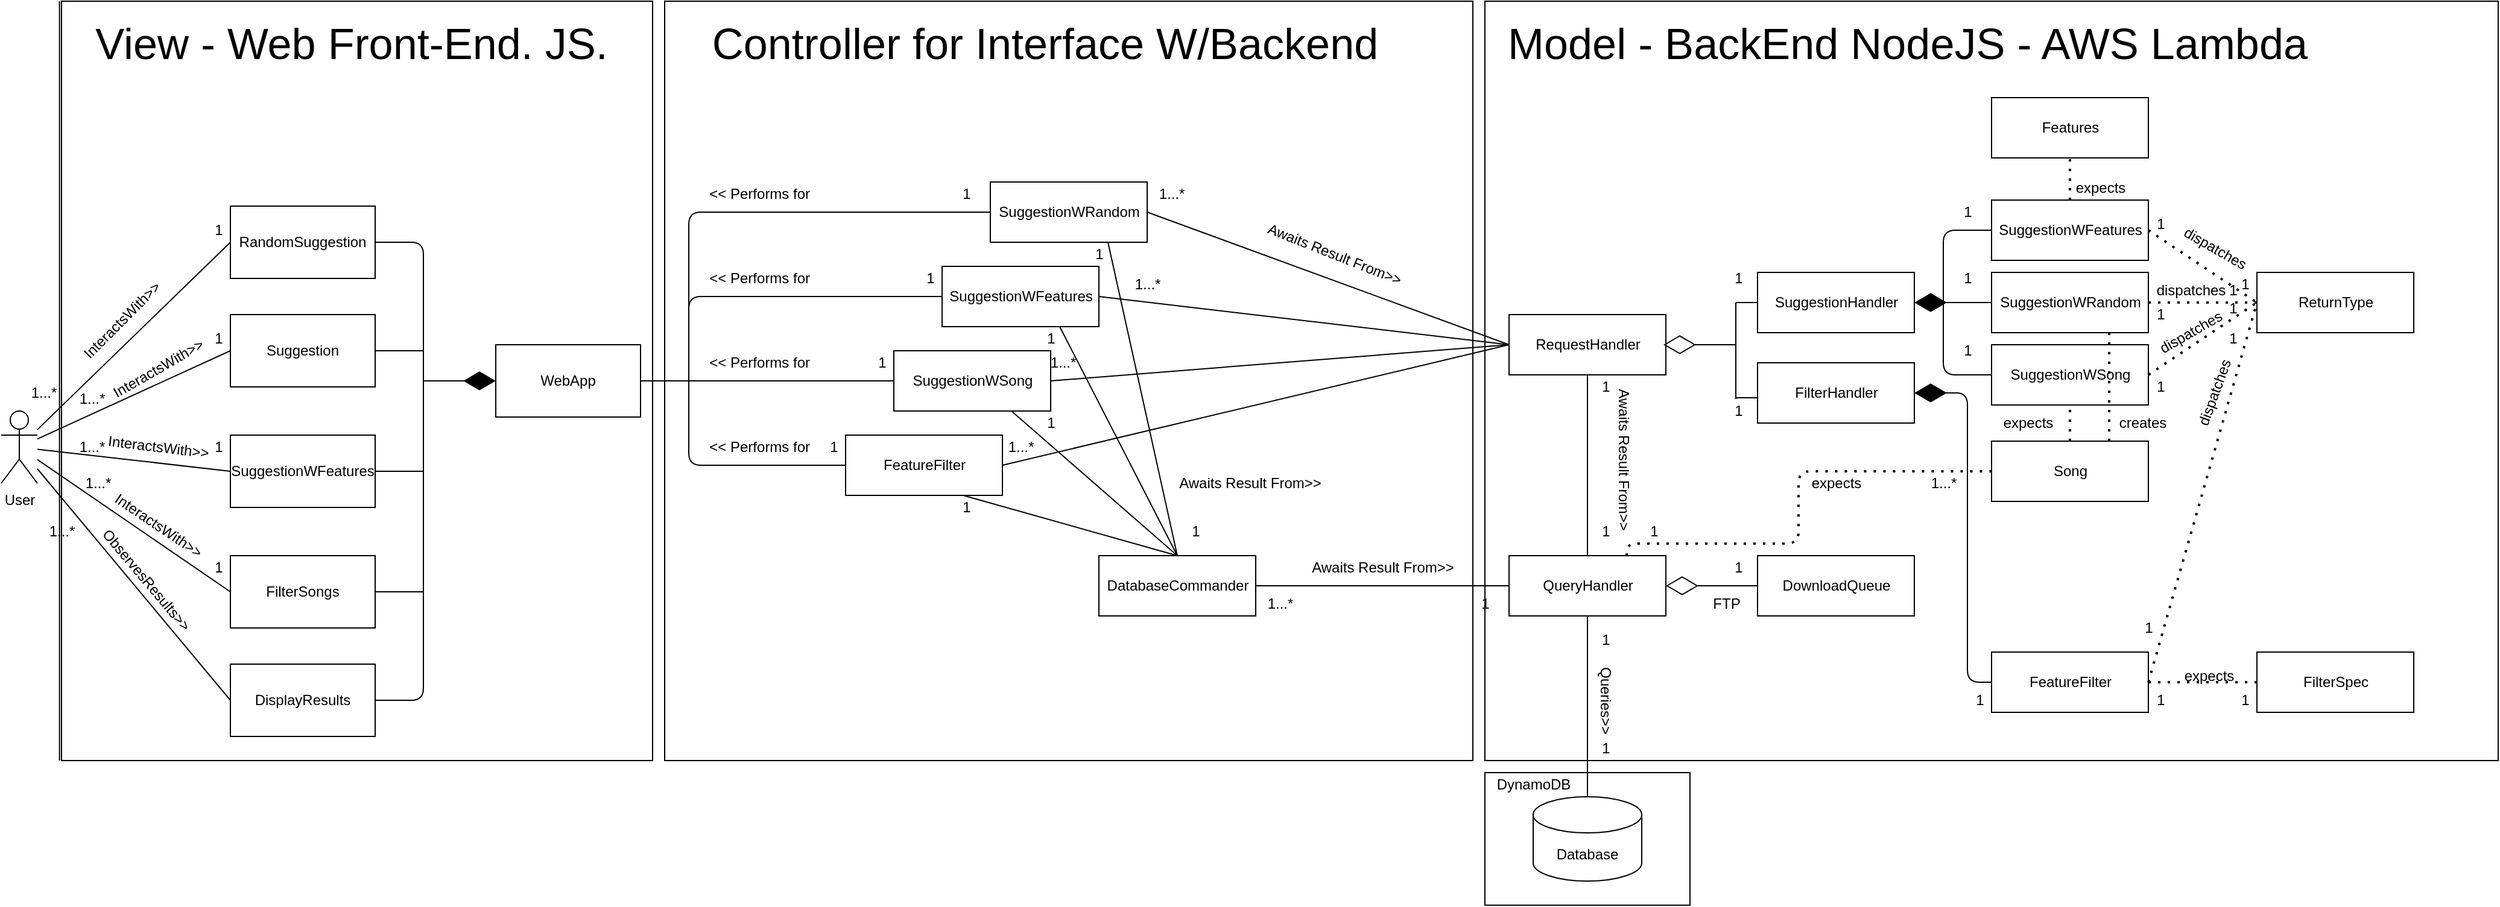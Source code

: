 <mxfile version="13.9.8" type="google"><diagram id="jOC05RExKq-WbshKeqAc" name="Page-1"><mxGraphModel dx="4507" dy="1530" grid="1" gridSize="10" guides="1" tooltips="1" connect="1" arrows="1" fold="1" page="1" pageScale="1" pageWidth="1100" pageHeight="850" math="0" shadow="0"><root><mxCell id="0"/><mxCell id="1" parent="0"/><mxCell id="ZHTuqTSObYvuduNVYJ8z-215" value="" style="rounded=0;whiteSpace=wrap;html=1;" parent="1" vertex="1"><mxGeometry x="-520" y="40" width="670" height="630" as="geometry"/></mxCell><mxCell id="ZHTuqTSObYvuduNVYJ8z-211" value="" style="rounded=0;whiteSpace=wrap;html=1;" parent="1" vertex="1"><mxGeometry x="160" y="680" width="170" height="110" as="geometry"/></mxCell><mxCell id="ZHTuqTSObYvuduNVYJ8z-209" value="" style="rounded=0;whiteSpace=wrap;html=1;" parent="1" vertex="1"><mxGeometry x="160" y="40" width="840" height="630" as="geometry"/></mxCell><mxCell id="ZHTuqTSObYvuduNVYJ8z-207" value="" style="rounded=0;whiteSpace=wrap;html=1;" parent="1" vertex="1"><mxGeometry x="-1020" y="40" width="490" height="630" as="geometry"/></mxCell><mxCell id="ZHTuqTSObYvuduNVYJ8z-6" value="DatabaseCommander" style="html=1;" parent="1" vertex="1"><mxGeometry x="-160" y="500" width="130" height="50" as="geometry"/></mxCell><mxCell id="ZHTuqTSObYvuduNVYJ8z-7" value="SuggestionWSong" style="html=1;" parent="1" vertex="1"><mxGeometry x="-330" y="330" width="130" height="50" as="geometry"/></mxCell><mxCell id="ZHTuqTSObYvuduNVYJ8z-8" value="SuggestionWFeatures" style="html=1;" parent="1" vertex="1"><mxGeometry x="-290" y="260" width="130" height="50" as="geometry"/></mxCell><mxCell id="ZHTuqTSObYvuduNVYJ8z-9" value="SuggestionWRandom" style="html=1;" parent="1" vertex="1"><mxGeometry x="-250" y="190" width="130" height="50" as="geometry"/></mxCell><mxCell id="ZHTuqTSObYvuduNVYJ8z-10" value="SuggestionWSong" style="html=1;" parent="1" vertex="1"><mxGeometry x="580" y="325" width="130" height="50" as="geometry"/></mxCell><mxCell id="ZHTuqTSObYvuduNVYJ8z-13" value="FeatureFilter" style="html=1;" parent="1" vertex="1"><mxGeometry x="-370" y="400" width="130" height="50" as="geometry"/></mxCell><mxCell id="ZHTuqTSObYvuduNVYJ8z-14" value="FilterHandler" style="html=1;" parent="1" vertex="1"><mxGeometry x="386" y="340" width="130" height="50" as="geometry"/></mxCell><mxCell id="ZHTuqTSObYvuduNVYJ8z-15" value="RequestHandler" style="html=1;" parent="1" vertex="1"><mxGeometry x="180" y="300" width="130" height="50" as="geometry"/></mxCell><mxCell id="ZHTuqTSObYvuduNVYJ8z-30" value="" style="endArrow=none;html=1;" parent="1" edge="1"><mxGeometry width="50" height="50" relative="1" as="geometry"><mxPoint x="368" y="370" as="sourcePoint"/><mxPoint x="368" y="290" as="targetPoint"/></mxGeometry></mxCell><mxCell id="ZHTuqTSObYvuduNVYJ8z-33" value="" style="endArrow=none;html=1;entryX=0;entryY=0.5;entryDx=0;entryDy=0;" parent="1" edge="1"><mxGeometry width="50" height="50" relative="1" as="geometry"><mxPoint x="368" y="290" as="sourcePoint"/><mxPoint x="386" y="290" as="targetPoint"/></mxGeometry></mxCell><mxCell id="ZHTuqTSObYvuduNVYJ8z-34" value="" style="endArrow=none;html=1;exitX=0;exitY=0.5;exitDx=0;exitDy=0;" parent="1" edge="1"><mxGeometry width="50" height="50" relative="1" as="geometry"><mxPoint x="386" y="369" as="sourcePoint"/><mxPoint x="368" y="369" as="targetPoint"/></mxGeometry></mxCell><mxCell id="ZHTuqTSObYvuduNVYJ8z-40" value="SuggestionHandler" style="html=1;" parent="1" vertex="1"><mxGeometry x="386" y="265" width="130" height="50" as="geometry"/></mxCell><mxCell id="ZHTuqTSObYvuduNVYJ8z-42" value="FeatureFilter" style="html=1;" parent="1" vertex="1"><mxGeometry x="580" y="580" width="130" height="50" as="geometry"/></mxCell><mxCell id="ZHTuqTSObYvuduNVYJ8z-43" value="" style="endArrow=diamondThin;endFill=1;endSize=24;html=1;entryX=1;entryY=0.5;entryDx=0;entryDy=0;exitX=0;exitY=0.5;exitDx=0;exitDy=0;" parent="1" target="ZHTuqTSObYvuduNVYJ8z-40" edge="1"><mxGeometry width="160" relative="1" as="geometry"><mxPoint x="580" y="290.0" as="sourcePoint"/><mxPoint x="318" y="315" as="targetPoint"/></mxGeometry></mxCell><mxCell id="ZHTuqTSObYvuduNVYJ8z-44" value="" style="endArrow=none;html=1;entryX=0;entryY=0.5;entryDx=0;entryDy=0;" parent="1" edge="1"><mxGeometry width="50" height="50" relative="1" as="geometry"><mxPoint x="540" y="295" as="sourcePoint"/><mxPoint x="580" y="230.0" as="targetPoint"/><Array as="points"><mxPoint x="540" y="230"/></Array></mxGeometry></mxCell><mxCell id="ZHTuqTSObYvuduNVYJ8z-45" value="" style="endArrow=none;html=1;exitX=0;exitY=0.5;exitDx=0;exitDy=0;" parent="1" source="ZHTuqTSObYvuduNVYJ8z-10" edge="1"><mxGeometry width="50" height="50" relative="1" as="geometry"><mxPoint x="470" y="385" as="sourcePoint"/><mxPoint x="540" y="285" as="targetPoint"/><Array as="points"><mxPoint x="540" y="350"/></Array></mxGeometry></mxCell><mxCell id="ZHTuqTSObYvuduNVYJ8z-47" value="" style="endArrow=diamondThin;endFill=1;endSize=24;html=1;entryX=1;entryY=0.5;entryDx=0;entryDy=0;exitX=0;exitY=0.5;exitDx=0;exitDy=0;" parent="1" source="ZHTuqTSObYvuduNVYJ8z-42" target="ZHTuqTSObYvuduNVYJ8z-14" edge="1"><mxGeometry width="160" relative="1" as="geometry"><mxPoint x="562" y="305" as="sourcePoint"/><mxPoint x="526" y="305" as="targetPoint"/><Array as="points"><mxPoint x="560" y="605"/><mxPoint x="560" y="365"/></Array></mxGeometry></mxCell><mxCell id="ZHTuqTSObYvuduNVYJ8z-48" value="" style="endArrow=diamondThin;endFill=0;endSize=24;html=1;entryX=1;entryY=0.5;entryDx=0;entryDy=0;" parent="1" edge="1"><mxGeometry width="160" relative="1" as="geometry"><mxPoint x="368" y="325" as="sourcePoint"/><mxPoint x="308" y="325" as="targetPoint"/></mxGeometry></mxCell><mxCell id="ZHTuqTSObYvuduNVYJ8z-51" value="" style="endArrow=none;html=1;entryX=0;entryY=0.5;entryDx=0;entryDy=0;exitX=1;exitY=0.5;exitDx=0;exitDy=0;" parent="1" source="ZHTuqTSObYvuduNVYJ8z-9" target="ZHTuqTSObYvuduNVYJ8z-15" edge="1"><mxGeometry width="50" height="50" relative="1" as="geometry"><mxPoint x="110" y="420" as="sourcePoint"/><mxPoint x="160" y="370" as="targetPoint"/></mxGeometry></mxCell><mxCell id="ZHTuqTSObYvuduNVYJ8z-52" value="" style="endArrow=none;html=1;entryX=0;entryY=0.5;entryDx=0;entryDy=0;exitX=1;exitY=0.5;exitDx=0;exitDy=0;" parent="1" source="ZHTuqTSObYvuduNVYJ8z-8" target="ZHTuqTSObYvuduNVYJ8z-15" edge="1"><mxGeometry width="50" height="50" relative="1" as="geometry"><mxPoint x="110" y="420" as="sourcePoint"/><mxPoint x="160" y="370" as="targetPoint"/></mxGeometry></mxCell><mxCell id="ZHTuqTSObYvuduNVYJ8z-53" value="" style="endArrow=none;html=1;entryX=0;entryY=0.5;entryDx=0;entryDy=0;exitX=1;exitY=0.5;exitDx=0;exitDy=0;" parent="1" source="ZHTuqTSObYvuduNVYJ8z-7" target="ZHTuqTSObYvuduNVYJ8z-15" edge="1"><mxGeometry width="50" height="50" relative="1" as="geometry"><mxPoint x="110" y="420" as="sourcePoint"/><mxPoint x="160" y="370" as="targetPoint"/></mxGeometry></mxCell><mxCell id="ZHTuqTSObYvuduNVYJ8z-54" value="" style="endArrow=none;html=1;entryX=0;entryY=0.5;entryDx=0;entryDy=0;exitX=1;exitY=0.5;exitDx=0;exitDy=0;" parent="1" source="ZHTuqTSObYvuduNVYJ8z-6" target="ZHTuqTSObYvuduNVYJ8z-73" edge="1"><mxGeometry width="50" height="50" relative="1" as="geometry"><mxPoint x="110" y="420" as="sourcePoint"/><mxPoint x="160" y="370" as="targetPoint"/><Array as="points"><mxPoint x="110" y="525"/></Array></mxGeometry></mxCell><mxCell id="ZHTuqTSObYvuduNVYJ8z-55" value="" style="endArrow=none;html=1;exitX=1;exitY=0.5;exitDx=0;exitDy=0;entryX=0;entryY=0.5;entryDx=0;entryDy=0;" parent="1" source="ZHTuqTSObYvuduNVYJ8z-13" target="ZHTuqTSObYvuduNVYJ8z-15" edge="1"><mxGeometry width="50" height="50" relative="1" as="geometry"><mxPoint x="110" y="420" as="sourcePoint"/><mxPoint x="160" y="370" as="targetPoint"/></mxGeometry></mxCell><mxCell id="ZHTuqTSObYvuduNVYJ8z-56" value="WebApp" style="rounded=0;whiteSpace=wrap;html=1;" parent="1" vertex="1"><mxGeometry x="-660" y="325" width="120" height="60" as="geometry"/></mxCell><mxCell id="ZHTuqTSObYvuduNVYJ8z-62" value="" style="endArrow=none;html=1;entryX=0.75;entryY=1;entryDx=0;entryDy=0;exitX=0.5;exitY=0;exitDx=0;exitDy=0;" parent="1" source="ZHTuqTSObYvuduNVYJ8z-6" target="ZHTuqTSObYvuduNVYJ8z-13" edge="1"><mxGeometry width="50" height="50" relative="1" as="geometry"><mxPoint x="-160" y="495" as="sourcePoint"/><mxPoint x="-30" y="420" as="targetPoint"/></mxGeometry></mxCell><mxCell id="ZHTuqTSObYvuduNVYJ8z-63" value="" style="endArrow=none;html=1;exitX=0.5;exitY=0;exitDx=0;exitDy=0;entryX=0.75;entryY=1;entryDx=0;entryDy=0;" parent="1" source="ZHTuqTSObYvuduNVYJ8z-6" target="ZHTuqTSObYvuduNVYJ8z-7" edge="1"><mxGeometry width="50" height="50" relative="1" as="geometry"><mxPoint x="-80" y="470" as="sourcePoint"/><mxPoint x="-30" y="420" as="targetPoint"/></mxGeometry></mxCell><mxCell id="ZHTuqTSObYvuduNVYJ8z-64" value="" style="endArrow=none;html=1;exitX=0.5;exitY=0;exitDx=0;exitDy=0;entryX=0.75;entryY=1;entryDx=0;entryDy=0;" parent="1" source="ZHTuqTSObYvuduNVYJ8z-6" target="ZHTuqTSObYvuduNVYJ8z-8" edge="1"><mxGeometry width="50" height="50" relative="1" as="geometry"><mxPoint x="-80" y="470" as="sourcePoint"/><mxPoint x="-30" y="420" as="targetPoint"/></mxGeometry></mxCell><mxCell id="ZHTuqTSObYvuduNVYJ8z-65" value="" style="endArrow=none;html=1;exitX=0.5;exitY=0;exitDx=0;exitDy=0;entryX=0.75;entryY=1;entryDx=0;entryDy=0;" parent="1" source="ZHTuqTSObYvuduNVYJ8z-6" target="ZHTuqTSObYvuduNVYJ8z-9" edge="1"><mxGeometry width="50" height="50" relative="1" as="geometry"><mxPoint x="-80" y="470" as="sourcePoint"/><mxPoint x="-30" y="420" as="targetPoint"/></mxGeometry></mxCell><mxCell id="ZHTuqTSObYvuduNVYJ8z-68" value="" style="endArrow=none;html=1;entryX=0;entryY=0.5;entryDx=0;entryDy=0;" parent="1" target="ZHTuqTSObYvuduNVYJ8z-9" edge="1"><mxGeometry width="50" height="50" relative="1" as="geometry"><mxPoint x="-500" y="355" as="sourcePoint"/><mxPoint x="-170" y="430" as="targetPoint"/><Array as="points"><mxPoint x="-500" y="215"/></Array></mxGeometry></mxCell><mxCell id="ZHTuqTSObYvuduNVYJ8z-69" value="" style="endArrow=none;html=1;entryX=0;entryY=0.5;entryDx=0;entryDy=0;" parent="1" target="ZHTuqTSObYvuduNVYJ8z-8" edge="1"><mxGeometry width="50" height="50" relative="1" as="geometry"><mxPoint x="-500" y="355" as="sourcePoint"/><mxPoint x="-170" y="430" as="targetPoint"/><Array as="points"><mxPoint x="-500" y="285"/></Array></mxGeometry></mxCell><mxCell id="ZHTuqTSObYvuduNVYJ8z-70" value="" style="endArrow=none;html=1;exitX=1;exitY=0.5;exitDx=0;exitDy=0;entryX=0;entryY=0.5;entryDx=0;entryDy=0;" parent="1" source="ZHTuqTSObYvuduNVYJ8z-56" target="ZHTuqTSObYvuduNVYJ8z-7" edge="1"><mxGeometry width="50" height="50" relative="1" as="geometry"><mxPoint x="-360" y="490" as="sourcePoint"/><mxPoint x="-310" y="440" as="targetPoint"/></mxGeometry></mxCell><mxCell id="ZHTuqTSObYvuduNVYJ8z-71" value="" style="endArrow=none;html=1;entryX=0;entryY=0.5;entryDx=0;entryDy=0;" parent="1" target="ZHTuqTSObYvuduNVYJ8z-13" edge="1"><mxGeometry width="50" height="50" relative="1" as="geometry"><mxPoint x="-500" y="355" as="sourcePoint"/><mxPoint x="-310" y="440" as="targetPoint"/><Array as="points"><mxPoint x="-500" y="425"/></Array></mxGeometry></mxCell><mxCell id="ZHTuqTSObYvuduNVYJ8z-73" value="QueryHandler" style="html=1;" parent="1" vertex="1"><mxGeometry x="180" y="500" width="130" height="50" as="geometry"/></mxCell><mxCell id="ZHTuqTSObYvuduNVYJ8z-75" value="DownloadQueue" style="html=1;" parent="1" vertex="1"><mxGeometry x="386" y="500" width="130" height="50" as="geometry"/></mxCell><mxCell id="ZHTuqTSObYvuduNVYJ8z-77" value="" style="endArrow=diamondThin;endFill=0;endSize=24;html=1;entryX=1;entryY=0.5;entryDx=0;entryDy=0;exitX=0;exitY=0.5;exitDx=0;exitDy=0;" parent="1" source="ZHTuqTSObYvuduNVYJ8z-75" target="ZHTuqTSObYvuduNVYJ8z-73" edge="1"><mxGeometry width="160" relative="1" as="geometry"><mxPoint x="580" y="580" as="sourcePoint"/><mxPoint x="500" y="590" as="targetPoint"/></mxGeometry></mxCell><mxCell id="ZHTuqTSObYvuduNVYJ8z-78" value="" style="endArrow=none;html=1;entryX=0.5;entryY=1;entryDx=0;entryDy=0;exitX=0.5;exitY=0;exitDx=0;exitDy=0;exitPerimeter=0;" parent="1" source="ZHTuqTSObYvuduNVYJ8z-79" target="ZHTuqTSObYvuduNVYJ8z-73" edge="1"><mxGeometry width="50" height="50" relative="1" as="geometry"><mxPoint x="245" y="670" as="sourcePoint"/><mxPoint x="410" y="640" as="targetPoint"/></mxGeometry></mxCell><mxCell id="ZHTuqTSObYvuduNVYJ8z-79" value="Database" style="shape=cylinder3;whiteSpace=wrap;html=1;boundedLbl=1;backgroundOutline=1;size=15;" parent="1" vertex="1"><mxGeometry x="200" y="700" width="90" height="70" as="geometry"/></mxCell><mxCell id="ZHTuqTSObYvuduNVYJ8z-80" value="" style="endArrow=none;html=1;entryX=0.5;entryY=1;entryDx=0;entryDy=0;exitX=0.5;exitY=0;exitDx=0;exitDy=0;" parent="1" source="ZHTuqTSObYvuduNVYJ8z-73" target="ZHTuqTSObYvuduNVYJ8z-15" edge="1"><mxGeometry width="50" height="50" relative="1" as="geometry"><mxPoint x="270" y="530" as="sourcePoint"/><mxPoint x="320" y="480" as="targetPoint"/></mxGeometry></mxCell><mxCell id="ZHTuqTSObYvuduNVYJ8z-82" value="1" style="text;html=1;align=center;verticalAlign=middle;resizable=0;points=[];autosize=1;" parent="1" vertex="1"><mxGeometry x="360" y="260" width="20" height="20" as="geometry"/></mxCell><mxCell id="ZHTuqTSObYvuduNVYJ8z-83" value="1" style="text;html=1;align=center;verticalAlign=middle;resizable=0;points=[];autosize=1;" parent="1" vertex="1"><mxGeometry x="360" y="370" width="20" height="20" as="geometry"/></mxCell><mxCell id="ZHTuqTSObYvuduNVYJ8z-84" value="1" style="text;html=1;align=center;verticalAlign=middle;resizable=0;points=[];autosize=1;" parent="1" vertex="1"><mxGeometry x="550" y="205" width="20" height="20" as="geometry"/></mxCell><mxCell id="ZHTuqTSObYvuduNVYJ8z-85" value="1" style="text;html=1;align=center;verticalAlign=middle;resizable=0;points=[];autosize=1;" parent="1" vertex="1"><mxGeometry x="550" y="260" width="20" height="20" as="geometry"/></mxCell><mxCell id="ZHTuqTSObYvuduNVYJ8z-87" value="1" style="text;html=1;align=center;verticalAlign=middle;resizable=0;points=[];autosize=1;" parent="1" vertex="1"><mxGeometry x="550" y="320" width="20" height="20" as="geometry"/></mxCell><mxCell id="ZHTuqTSObYvuduNVYJ8z-89" value="1" style="text;html=1;align=center;verticalAlign=middle;resizable=0;points=[];autosize=1;" parent="1" vertex="1"><mxGeometry x="360" y="500" width="20" height="20" as="geometry"/></mxCell><mxCell id="ZHTuqTSObYvuduNVYJ8z-90" value="1" style="text;html=1;align=center;verticalAlign=middle;resizable=0;points=[];autosize=1;" parent="1" vertex="1"><mxGeometry x="250" y="470" width="20" height="20" as="geometry"/></mxCell><mxCell id="ZHTuqTSObYvuduNVYJ8z-91" value="1" style="text;html=1;align=center;verticalAlign=middle;resizable=0;points=[];autosize=1;" parent="1" vertex="1"><mxGeometry x="250" y="350" width="20" height="20" as="geometry"/></mxCell><mxCell id="ZHTuqTSObYvuduNVYJ8z-92" value="1" style="text;html=1;align=center;verticalAlign=middle;resizable=0;points=[];autosize=1;" parent="1" vertex="1"><mxGeometry x="250" y="560" width="20" height="20" as="geometry"/></mxCell><mxCell id="ZHTuqTSObYvuduNVYJ8z-93" value="1" style="text;html=1;align=center;verticalAlign=middle;resizable=0;points=[];autosize=1;" parent="1" vertex="1"><mxGeometry x="250" y="650" width="20" height="20" as="geometry"/></mxCell><mxCell id="ZHTuqTSObYvuduNVYJ8z-94" value="1...*" style="text;html=1;align=center;verticalAlign=middle;resizable=0;points=[];autosize=1;" parent="1" vertex="1"><mxGeometry x="-30" y="530" width="40" height="20" as="geometry"/></mxCell><mxCell id="ZHTuqTSObYvuduNVYJ8z-95" value="1" style="text;html=1;align=center;verticalAlign=middle;resizable=0;points=[];autosize=1;" parent="1" vertex="1"><mxGeometry x="150" y="530" width="20" height="20" as="geometry"/></mxCell><mxCell id="ZHTuqTSObYvuduNVYJ8z-96" value="1" style="text;html=1;align=center;verticalAlign=middle;resizable=0;points=[];autosize=1;" parent="1" vertex="1"><mxGeometry x="-90" y="470" width="20" height="20" as="geometry"/></mxCell><mxCell id="ZHTuqTSObYvuduNVYJ8z-97" value="1" style="text;html=1;align=center;verticalAlign=middle;resizable=0;points=[];autosize=1;" parent="1" vertex="1"><mxGeometry x="-280" y="450" width="20" height="20" as="geometry"/></mxCell><mxCell id="ZHTuqTSObYvuduNVYJ8z-98" value="1" style="text;html=1;align=center;verticalAlign=middle;resizable=0;points=[];autosize=1;" parent="1" vertex="1"><mxGeometry x="-210" y="380" width="20" height="20" as="geometry"/></mxCell><mxCell id="ZHTuqTSObYvuduNVYJ8z-99" value="1" style="text;html=1;align=center;verticalAlign=middle;resizable=0;points=[];autosize=1;" parent="1" vertex="1"><mxGeometry x="-210" y="310" width="20" height="20" as="geometry"/></mxCell><mxCell id="ZHTuqTSObYvuduNVYJ8z-100" value="1" style="text;html=1;align=center;verticalAlign=middle;resizable=0;points=[];autosize=1;" parent="1" vertex="1"><mxGeometry x="-170" y="240" width="20" height="20" as="geometry"/></mxCell><mxCell id="ZHTuqTSObYvuduNVYJ8z-101" value="1...*" style="text;html=1;align=center;verticalAlign=middle;resizable=0;points=[];autosize=1;" parent="1" vertex="1"><mxGeometry x="-120" y="190" width="40" height="20" as="geometry"/></mxCell><mxCell id="ZHTuqTSObYvuduNVYJ8z-102" value="1" style="text;html=1;align=center;verticalAlign=middle;resizable=0;points=[];autosize=1;" parent="1" vertex="1"><mxGeometry x="-350" y="330" width="20" height="20" as="geometry"/></mxCell><mxCell id="ZHTuqTSObYvuduNVYJ8z-103" value="1" style="text;html=1;align=center;verticalAlign=middle;resizable=0;points=[];autosize=1;" parent="1" vertex="1"><mxGeometry x="-390" y="400" width="20" height="20" as="geometry"/></mxCell><mxCell id="ZHTuqTSObYvuduNVYJ8z-104" value="1" style="text;html=1;align=center;verticalAlign=middle;resizable=0;points=[];autosize=1;" parent="1" vertex="1"><mxGeometry x="-310" y="260" width="20" height="20" as="geometry"/></mxCell><mxCell id="ZHTuqTSObYvuduNVYJ8z-105" value="1" style="text;html=1;align=center;verticalAlign=middle;resizable=0;points=[];autosize=1;" parent="1" vertex="1"><mxGeometry x="-280" y="190" width="20" height="20" as="geometry"/></mxCell><mxCell id="ZHTuqTSObYvuduNVYJ8z-107" value="1...*" style="text;html=1;align=center;verticalAlign=middle;resizable=0;points=[];autosize=1;" parent="1" vertex="1"><mxGeometry x="-140" y="265" width="40" height="20" as="geometry"/></mxCell><mxCell id="ZHTuqTSObYvuduNVYJ8z-108" value="1...*" style="text;html=1;align=center;verticalAlign=middle;resizable=0;points=[];autosize=1;" parent="1" vertex="1"><mxGeometry x="-210" y="330" width="40" height="20" as="geometry"/></mxCell><mxCell id="ZHTuqTSObYvuduNVYJ8z-109" value="1...*" style="text;html=1;align=center;verticalAlign=middle;resizable=0;points=[];autosize=1;" parent="1" vertex="1"><mxGeometry x="-245" y="400" width="40" height="20" as="geometry"/></mxCell><mxCell id="ZHTuqTSObYvuduNVYJ8z-110" value="Awaits Result From&amp;gt;&amp;gt;" style="text;html=1;align=center;verticalAlign=middle;resizable=0;points=[];autosize=1;rotation=21.7;" parent="1" vertex="1"><mxGeometry x="-30" y="240" width="130" height="20" as="geometry"/></mxCell><mxCell id="ZHTuqTSObYvuduNVYJ8z-112" value="Awaits Result From&amp;gt;&amp;gt;" style="text;html=1;align=center;verticalAlign=middle;resizable=0;points=[];autosize=1;" parent="1" vertex="1"><mxGeometry x="-100" y="430" width="130" height="20" as="geometry"/></mxCell><mxCell id="ZHTuqTSObYvuduNVYJ8z-115" value="Awaits Result From&amp;gt;&amp;gt;" style="text;html=1;align=center;verticalAlign=middle;resizable=0;points=[];autosize=1;" parent="1" vertex="1"><mxGeometry x="10" y="500" width="130" height="20" as="geometry"/></mxCell><mxCell id="ZHTuqTSObYvuduNVYJ8z-116" value="Awaits Result From&amp;gt;&amp;gt;" style="text;html=1;align=center;verticalAlign=middle;resizable=0;points=[];autosize=1;rotation=90;" parent="1" vertex="1"><mxGeometry x="210" y="410" width="130" height="20" as="geometry"/></mxCell><mxCell id="ZHTuqTSObYvuduNVYJ8z-118" value="Queries&amp;gt;&amp;gt;" style="text;html=1;align=center;verticalAlign=middle;resizable=0;points=[];autosize=1;rotation=90;" parent="1" vertex="1"><mxGeometry x="225" y="610" width="70" height="20" as="geometry"/></mxCell><mxCell id="ZHTuqTSObYvuduNVYJ8z-119" value="User" style="shape=umlActor;verticalLabelPosition=bottom;verticalAlign=top;html=1;outlineConnect=0;" parent="1" vertex="1"><mxGeometry x="-1070" y="380" width="30" height="60" as="geometry"/></mxCell><mxCell id="ZHTuqTSObYvuduNVYJ8z-120" value="&amp;lt;&amp;lt; Performs for&amp;nbsp;" style="text;html=1;align=center;verticalAlign=middle;resizable=0;points=[];autosize=1;" parent="1" vertex="1"><mxGeometry x="-490" y="190" width="100" height="20" as="geometry"/></mxCell><mxCell id="ZHTuqTSObYvuduNVYJ8z-121" value="&amp;lt;&amp;lt; Performs for&amp;nbsp;" style="text;html=1;align=center;verticalAlign=middle;resizable=0;points=[];autosize=1;" parent="1" vertex="1"><mxGeometry x="-490" y="260" width="100" height="20" as="geometry"/></mxCell><mxCell id="ZHTuqTSObYvuduNVYJ8z-122" value="&amp;lt;&amp;lt; Performs for&amp;nbsp;" style="text;html=1;align=center;verticalAlign=middle;resizable=0;points=[];autosize=1;" parent="1" vertex="1"><mxGeometry x="-490" y="400" width="100" height="20" as="geometry"/></mxCell><mxCell id="ZHTuqTSObYvuduNVYJ8z-123" value="&amp;lt;&amp;lt; Performs for&amp;nbsp;" style="text;html=1;align=center;verticalAlign=middle;resizable=0;points=[];autosize=1;" parent="1" vertex="1"><mxGeometry x="-490" y="330" width="100" height="20" as="geometry"/></mxCell><mxCell id="ZHTuqTSObYvuduNVYJ8z-124" value="RandomSuggestion" style="rounded=0;whiteSpace=wrap;html=1;" parent="1" vertex="1"><mxGeometry x="-880" y="210" width="120" height="60" as="geometry"/></mxCell><mxCell id="ZHTuqTSObYvuduNVYJ8z-127" value="Suggestion" style="rounded=0;whiteSpace=wrap;html=1;" parent="1" vertex="1"><mxGeometry x="-880" y="300" width="120" height="60" as="geometry"/></mxCell><mxCell id="ZHTuqTSObYvuduNVYJ8z-128" value="SuggestionWFeatures" style="rounded=0;whiteSpace=wrap;html=1;" parent="1" vertex="1"><mxGeometry x="-880" y="400" width="120" height="60" as="geometry"/></mxCell><mxCell id="ZHTuqTSObYvuduNVYJ8z-129" value="FilterSongs" style="rounded=0;whiteSpace=wrap;html=1;" parent="1" vertex="1"><mxGeometry x="-880" y="500" width="120" height="60" as="geometry"/></mxCell><mxCell id="ZHTuqTSObYvuduNVYJ8z-131" value="" style="endArrow=diamondThin;endFill=1;endSize=24;html=1;entryX=0;entryY=0.5;entryDx=0;entryDy=0;" parent="1" target="ZHTuqTSObYvuduNVYJ8z-56" edge="1"><mxGeometry width="160" relative="1" as="geometry"><mxPoint x="-720" y="355" as="sourcePoint"/><mxPoint x="-550" y="420" as="targetPoint"/><Array as="points"><mxPoint x="-700" y="355"/><mxPoint x="-720" y="355"/></Array></mxGeometry></mxCell><mxCell id="ZHTuqTSObYvuduNVYJ8z-132" value="" style="endArrow=none;html=1;exitX=1;exitY=0.5;exitDx=0;exitDy=0;" parent="1" source="ZHTuqTSObYvuduNVYJ8z-151" edge="1"><mxGeometry width="50" height="50" relative="1" as="geometry"><mxPoint x="-790" y="460" as="sourcePoint"/><mxPoint x="-720" y="290" as="targetPoint"/><Array as="points"><mxPoint x="-720" y="620"/></Array></mxGeometry></mxCell><mxCell id="ZHTuqTSObYvuduNVYJ8z-134" value="" style="endArrow=none;html=1;exitX=1;exitY=0.5;exitDx=0;exitDy=0;" parent="1" source="ZHTuqTSObYvuduNVYJ8z-124" edge="1"><mxGeometry width="50" height="50" relative="1" as="geometry"><mxPoint x="-790" y="460" as="sourcePoint"/><mxPoint x="-720" y="360" as="targetPoint"/><Array as="points"><mxPoint x="-720" y="240"/></Array></mxGeometry></mxCell><mxCell id="ZHTuqTSObYvuduNVYJ8z-135" value="" style="endArrow=none;html=1;" parent="1" edge="1"><mxGeometry width="50" height="50" relative="1" as="geometry"><mxPoint x="-760" y="430" as="sourcePoint"/><mxPoint x="-720" y="430" as="targetPoint"/></mxGeometry></mxCell><mxCell id="ZHTuqTSObYvuduNVYJ8z-136" value="" style="endArrow=none;html=1;exitX=1;exitY=0.5;exitDx=0;exitDy=0;" parent="1" source="ZHTuqTSObYvuduNVYJ8z-127" edge="1"><mxGeometry width="50" height="50" relative="1" as="geometry"><mxPoint x="-790" y="460" as="sourcePoint"/><mxPoint x="-720" y="330" as="targetPoint"/></mxGeometry></mxCell><mxCell id="ZHTuqTSObYvuduNVYJ8z-137" value="" style="endArrow=none;html=1;entryX=0;entryY=0.5;entryDx=0;entryDy=0;" parent="1" source="ZHTuqTSObYvuduNVYJ8z-119" target="ZHTuqTSObYvuduNVYJ8z-124" edge="1"><mxGeometry width="50" height="50" relative="1" as="geometry"><mxPoint x="-950" y="325" as="sourcePoint"/><mxPoint x="-900" y="275" as="targetPoint"/></mxGeometry></mxCell><mxCell id="ZHTuqTSObYvuduNVYJ8z-138" value="" style="endArrow=none;html=1;entryX=0;entryY=0.5;entryDx=0;entryDy=0;" parent="1" source="ZHTuqTSObYvuduNVYJ8z-119" target="ZHTuqTSObYvuduNVYJ8z-127" edge="1"><mxGeometry width="50" height="50" relative="1" as="geometry"><mxPoint x="-860" y="390" as="sourcePoint"/><mxPoint x="-810" y="340" as="targetPoint"/></mxGeometry></mxCell><mxCell id="ZHTuqTSObYvuduNVYJ8z-139" value="" style="endArrow=none;html=1;exitX=0;exitY=0.5;exitDx=0;exitDy=0;" parent="1" source="ZHTuqTSObYvuduNVYJ8z-128" target="ZHTuqTSObYvuduNVYJ8z-119" edge="1"><mxGeometry width="50" height="50" relative="1" as="geometry"><mxPoint x="-860" y="390" as="sourcePoint"/><mxPoint x="-810" y="340" as="targetPoint"/></mxGeometry></mxCell><mxCell id="ZHTuqTSObYvuduNVYJ8z-140" value="" style="endArrow=none;html=1;exitX=0;exitY=0.5;exitDx=0;exitDy=0;" parent="1" source="ZHTuqTSObYvuduNVYJ8z-129" target="ZHTuqTSObYvuduNVYJ8z-119" edge="1"><mxGeometry width="50" height="50" relative="1" as="geometry"><mxPoint x="-860" y="390" as="sourcePoint"/><mxPoint x="-810" y="340" as="targetPoint"/></mxGeometry></mxCell><mxCell id="ZHTuqTSObYvuduNVYJ8z-141" value="1...*" style="text;html=1;align=center;verticalAlign=middle;resizable=0;points=[];autosize=1;" parent="1" vertex="1"><mxGeometry x="-1010" y="430" width="40" height="20" as="geometry"/></mxCell><mxCell id="ZHTuqTSObYvuduNVYJ8z-142" value="1...*" style="text;html=1;align=center;verticalAlign=middle;resizable=0;points=[];autosize=1;" parent="1" vertex="1"><mxGeometry x="-1015" y="400" width="40" height="20" as="geometry"/></mxCell><mxCell id="ZHTuqTSObYvuduNVYJ8z-144" value="1...*" style="text;html=1;align=center;verticalAlign=middle;resizable=0;points=[];autosize=1;" parent="1" vertex="1"><mxGeometry x="-1015" y="360" width="40" height="20" as="geometry"/></mxCell><mxCell id="ZHTuqTSObYvuduNVYJ8z-145" value="1...*" style="text;html=1;align=center;verticalAlign=middle;resizable=0;points=[];autosize=1;" parent="1" vertex="1"><mxGeometry x="-1055" y="355" width="40" height="20" as="geometry"/></mxCell><mxCell id="ZHTuqTSObYvuduNVYJ8z-146" value="1" style="text;html=1;align=center;verticalAlign=middle;resizable=0;points=[];autosize=1;" parent="1" vertex="1"><mxGeometry x="-900" y="220" width="20" height="20" as="geometry"/></mxCell><mxCell id="ZHTuqTSObYvuduNVYJ8z-147" value="1" style="text;html=1;align=center;verticalAlign=middle;resizable=0;points=[];autosize=1;" parent="1" vertex="1"><mxGeometry x="-900" y="310" width="20" height="20" as="geometry"/></mxCell><mxCell id="ZHTuqTSObYvuduNVYJ8z-148" value="1" style="text;html=1;align=center;verticalAlign=middle;resizable=0;points=[];autosize=1;" parent="1" vertex="1"><mxGeometry x="-900" y="400" width="20" height="20" as="geometry"/></mxCell><mxCell id="ZHTuqTSObYvuduNVYJ8z-149" value="1" style="text;html=1;align=center;verticalAlign=middle;resizable=0;points=[];autosize=1;" parent="1" vertex="1"><mxGeometry x="-900" y="500" width="20" height="20" as="geometry"/></mxCell><mxCell id="ZHTuqTSObYvuduNVYJ8z-150" value="InteractsWith&amp;gt;&amp;gt;" style="text;html=1;align=center;verticalAlign=middle;resizable=0;points=[];autosize=1;rotation=-45;" parent="1" vertex="1"><mxGeometry x="-1020" y="295" width="100" height="20" as="geometry"/></mxCell><mxCell id="ZHTuqTSObYvuduNVYJ8z-151" value="DisplayResults" style="rounded=0;whiteSpace=wrap;html=1;" parent="1" vertex="1"><mxGeometry x="-880" y="590" width="120" height="60" as="geometry"/></mxCell><mxCell id="ZHTuqTSObYvuduNVYJ8z-152" value="" style="endArrow=none;html=1;exitX=0;exitY=0.5;exitDx=0;exitDy=0;" parent="1" source="ZHTuqTSObYvuduNVYJ8z-151" target="ZHTuqTSObYvuduNVYJ8z-119" edge="1"><mxGeometry width="50" height="50" relative="1" as="geometry"><mxPoint x="-820" y="560" as="sourcePoint"/><mxPoint x="-770" y="510" as="targetPoint"/></mxGeometry></mxCell><mxCell id="ZHTuqTSObYvuduNVYJ8z-153" value="1...*" style="text;html=1;align=center;verticalAlign=middle;resizable=0;points=[];autosize=1;" parent="1" vertex="1"><mxGeometry x="-1040" y="470" width="40" height="20" as="geometry"/></mxCell><mxCell id="ZHTuqTSObYvuduNVYJ8z-155" value="InteractsWith&amp;gt;&amp;gt;" style="text;html=1;align=center;verticalAlign=middle;resizable=0;points=[];autosize=1;rotation=-30;" parent="1" vertex="1"><mxGeometry x="-990" y="335" width="100" height="20" as="geometry"/></mxCell><mxCell id="ZHTuqTSObYvuduNVYJ8z-156" value="InteractsWith&amp;gt;&amp;gt;" style="text;html=1;align=center;verticalAlign=middle;resizable=0;points=[];autosize=1;rotation=7;" parent="1" vertex="1"><mxGeometry x="-990" y="400" width="100" height="20" as="geometry"/></mxCell><mxCell id="ZHTuqTSObYvuduNVYJ8z-158" value="InteractsWith&amp;gt;&amp;gt;" style="text;html=1;align=center;verticalAlign=middle;resizable=0;points=[];autosize=1;rotation=34.1;" parent="1" vertex="1"><mxGeometry x="-990" y="465" width="100" height="20" as="geometry"/></mxCell><mxCell id="ZHTuqTSObYvuduNVYJ8z-159" value="ObservesResults&amp;gt;&amp;gt;" style="text;html=1;align=center;verticalAlign=middle;resizable=0;points=[];autosize=1;rotation=50;" parent="1" vertex="1"><mxGeometry x="-1010" y="510" width="120" height="20" as="geometry"/></mxCell><mxCell id="ZHTuqTSObYvuduNVYJ8z-160" value="" style="endArrow=none;html=1;exitX=1;exitY=0.5;exitDx=0;exitDy=0;" parent="1" source="ZHTuqTSObYvuduNVYJ8z-129" edge="1"><mxGeometry width="50" height="50" relative="1" as="geometry"><mxPoint x="-750" y="500" as="sourcePoint"/><mxPoint x="-720" y="530" as="targetPoint"/></mxGeometry></mxCell><mxCell id="ZHTuqTSObYvuduNVYJ8z-162" value="FilterSpec" style="html=1;" parent="1" vertex="1"><mxGeometry x="800" y="580" width="130" height="50" as="geometry"/></mxCell><mxCell id="ZHTuqTSObYvuduNVYJ8z-163" value="Features" style="html=1;" parent="1" vertex="1"><mxGeometry x="580" y="120" width="130" height="50" as="geometry"/></mxCell><mxCell id="ZHTuqTSObYvuduNVYJ8z-164" value="Song" style="html=1;" parent="1" vertex="1"><mxGeometry x="580" y="405" width="130" height="50" as="geometry"/></mxCell><mxCell id="ZHTuqTSObYvuduNVYJ8z-165" value="ReturnType" style="html=1;" parent="1" vertex="1"><mxGeometry x="800" y="265" width="130" height="50" as="geometry"/></mxCell><mxCell id="ZHTuqTSObYvuduNVYJ8z-166" value="" style="endArrow=none;dashed=1;html=1;dashPattern=1 3;strokeWidth=2;entryX=0;entryY=0.5;entryDx=0;entryDy=0;exitX=1;exitY=0.5;exitDx=0;exitDy=0;" parent="1" source="ZHTuqTSObYvuduNVYJ8z-10" target="ZHTuqTSObYvuduNVYJ8z-165" edge="1"><mxGeometry width="50" height="50" relative="1" as="geometry"><mxPoint x="640" y="470" as="sourcePoint"/><mxPoint x="690" y="420" as="targetPoint"/></mxGeometry></mxCell><mxCell id="ZHTuqTSObYvuduNVYJ8z-168" value="" style="endArrow=none;dashed=1;html=1;dashPattern=1 3;strokeWidth=2;entryX=0;entryY=0.5;entryDx=0;entryDy=0;exitX=1;exitY=0.5;exitDx=0;exitDy=0;" parent="1" target="ZHTuqTSObYvuduNVYJ8z-165" edge="1"><mxGeometry width="50" height="50" relative="1" as="geometry"><mxPoint x="710" y="290.0" as="sourcePoint"/><mxPoint x="690" y="420" as="targetPoint"/></mxGeometry></mxCell><mxCell id="ZHTuqTSObYvuduNVYJ8z-169" value="" style="endArrow=none;dashed=1;html=1;dashPattern=1 3;strokeWidth=2;entryX=0;entryY=0.5;entryDx=0;entryDy=0;exitX=1;exitY=0.5;exitDx=0;exitDy=0;" parent="1" target="ZHTuqTSObYvuduNVYJ8z-165" edge="1"><mxGeometry width="50" height="50" relative="1" as="geometry"><mxPoint x="710" y="230.0" as="sourcePoint"/><mxPoint x="690" y="420" as="targetPoint"/></mxGeometry></mxCell><mxCell id="ZHTuqTSObYvuduNVYJ8z-170" value="dispatches" style="text;html=1;align=center;verticalAlign=middle;resizable=0;points=[];autosize=1;rotation=30;" parent="1" vertex="1"><mxGeometry x="730" y="235" width="70" height="20" as="geometry"/></mxCell><mxCell id="ZHTuqTSObYvuduNVYJ8z-171" value="dispatches" style="text;html=1;align=center;verticalAlign=middle;resizable=0;points=[];autosize=1;rotation=0;" parent="1" vertex="1"><mxGeometry x="710" y="270" width="70" height="20" as="geometry"/></mxCell><mxCell id="ZHTuqTSObYvuduNVYJ8z-172" value="dispatches" style="text;html=1;align=center;verticalAlign=middle;resizable=0;points=[];autosize=1;rotation=-30;" parent="1" vertex="1"><mxGeometry x="710" y="305" width="70" height="20" as="geometry"/></mxCell><mxCell id="ZHTuqTSObYvuduNVYJ8z-173" value="" style="endArrow=none;dashed=1;html=1;dashPattern=1 3;strokeWidth=2;exitX=1;exitY=0.5;exitDx=0;exitDy=0;entryX=0;entryY=0.5;entryDx=0;entryDy=0;" parent="1" source="ZHTuqTSObYvuduNVYJ8z-42" target="ZHTuqTSObYvuduNVYJ8z-165" edge="1"><mxGeometry width="50" height="50" relative="1" as="geometry"><mxPoint x="680" y="430" as="sourcePoint"/><mxPoint x="730" y="380" as="targetPoint"/></mxGeometry></mxCell><mxCell id="ZHTuqTSObYvuduNVYJ8z-174" value="dispatches" style="text;html=1;align=center;verticalAlign=middle;resizable=0;points=[];autosize=1;rotation=-70;" parent="1" vertex="1"><mxGeometry x="730" y="355" width="70" height="20" as="geometry"/></mxCell><mxCell id="ZHTuqTSObYvuduNVYJ8z-176" value="FTP" style="text;html=1;align=center;verticalAlign=middle;resizable=0;points=[];autosize=1;" parent="1" vertex="1"><mxGeometry x="340" y="530" width="40" height="20" as="geometry"/></mxCell><mxCell id="ZHTuqTSObYvuduNVYJ8z-177" value="" style="endArrow=none;dashed=1;html=1;dashPattern=1 3;strokeWidth=2;exitX=1;exitY=0.5;exitDx=0;exitDy=0;entryX=0;entryY=0.5;entryDx=0;entryDy=0;" parent="1" source="ZHTuqTSObYvuduNVYJ8z-42" target="ZHTuqTSObYvuduNVYJ8z-162" edge="1"><mxGeometry width="50" height="50" relative="1" as="geometry"><mxPoint x="660" y="540" as="sourcePoint"/><mxPoint x="710" y="490" as="targetPoint"/></mxGeometry></mxCell><mxCell id="ZHTuqTSObYvuduNVYJ8z-178" value="expects" style="text;html=1;align=center;verticalAlign=middle;resizable=0;points=[];autosize=1;" parent="1" vertex="1"><mxGeometry x="640" y="185" width="60" height="20" as="geometry"/></mxCell><mxCell id="ZHTuqTSObYvuduNVYJ8z-180" value="expects" style="text;html=1;align=center;verticalAlign=middle;resizable=0;points=[];autosize=1;" parent="1" vertex="1"><mxGeometry x="730" y="590" width="60" height="20" as="geometry"/></mxCell><mxCell id="ZHTuqTSObYvuduNVYJ8z-182" value="" style="endArrow=none;dashed=1;html=1;dashPattern=1 3;strokeWidth=2;entryX=0.75;entryY=1;entryDx=0;entryDy=0;exitX=0.75;exitY=0;exitDx=0;exitDy=0;" parent="1" source="ZHTuqTSObYvuduNVYJ8z-164" target="ZHTuqTSObYvuduNVYJ8z-189" edge="1"><mxGeometry width="50" height="50" relative="1" as="geometry"><mxPoint x="690" y="490" as="sourcePoint"/><mxPoint x="677.5" y="255.0" as="targetPoint"/></mxGeometry></mxCell><mxCell id="ZHTuqTSObYvuduNVYJ8z-183" value="" style="endArrow=none;dashed=1;html=1;dashPattern=1 3;strokeWidth=2;exitX=0.5;exitY=0;exitDx=0;exitDy=0;entryX=0.5;entryY=1;entryDx=0;entryDy=0;" parent="1" source="ZHTuqTSObYvuduNVYJ8z-164" target="ZHTuqTSObYvuduNVYJ8z-10" edge="1"><mxGeometry width="50" height="50" relative="1" as="geometry"><mxPoint x="690" y="490" as="sourcePoint"/><mxPoint x="740" y="440" as="targetPoint"/></mxGeometry></mxCell><mxCell id="ZHTuqTSObYvuduNVYJ8z-184" value="expects" style="text;html=1;align=center;verticalAlign=middle;resizable=0;points=[];autosize=1;" parent="1" vertex="1"><mxGeometry x="580" y="380" width="60" height="20" as="geometry"/></mxCell><mxCell id="ZHTuqTSObYvuduNVYJ8z-185" value="creates" style="text;html=1;align=center;verticalAlign=middle;resizable=0;points=[];autosize=1;" parent="1" vertex="1"><mxGeometry x="680" y="380" width="50" height="20" as="geometry"/></mxCell><mxCell id="ZHTuqTSObYvuduNVYJ8z-186" value="" style="endArrow=none;dashed=1;html=1;dashPattern=1 3;strokeWidth=2;exitX=0.5;exitY=0;exitDx=0;exitDy=0;entryX=0.5;entryY=1;entryDx=0;entryDy=0;" parent="1" source="ZHTuqTSObYvuduNVYJ8z-188" target="ZHTuqTSObYvuduNVYJ8z-163" edge="1"><mxGeometry width="50" height="50" relative="1" as="geometry"><mxPoint x="645" y="265.0" as="sourcePoint"/><mxPoint x="750" y="340" as="targetPoint"/></mxGeometry></mxCell><mxCell id="ZHTuqTSObYvuduNVYJ8z-188" value="SuggestionWFeatures" style="html=1;" parent="1" vertex="1"><mxGeometry x="580" y="205" width="130" height="50" as="geometry"/></mxCell><mxCell id="ZHTuqTSObYvuduNVYJ8z-189" value="SuggestionWRandom" style="html=1;" parent="1" vertex="1"><mxGeometry x="580" y="265" width="130" height="50" as="geometry"/></mxCell><mxCell id="ZHTuqTSObYvuduNVYJ8z-190" value="1" style="text;html=1;align=center;verticalAlign=middle;resizable=0;points=[];autosize=1;" parent="1" vertex="1"><mxGeometry x="710" y="350" width="20" height="20" as="geometry"/></mxCell><mxCell id="ZHTuqTSObYvuduNVYJ8z-191" value="1" style="text;html=1;align=center;verticalAlign=middle;resizable=0;points=[];autosize=1;" parent="1" vertex="1"><mxGeometry x="770" y="310" width="20" height="20" as="geometry"/></mxCell><mxCell id="ZHTuqTSObYvuduNVYJ8z-192" value="1" style="text;html=1;align=center;verticalAlign=middle;resizable=0;points=[];autosize=1;" parent="1" vertex="1"><mxGeometry x="710" y="290" width="20" height="20" as="geometry"/></mxCell><mxCell id="ZHTuqTSObYvuduNVYJ8z-193" value="1" style="text;html=1;align=center;verticalAlign=middle;resizable=0;points=[];autosize=1;" parent="1" vertex="1"><mxGeometry x="770" y="285" width="20" height="20" as="geometry"/></mxCell><mxCell id="ZHTuqTSObYvuduNVYJ8z-194" value="1" style="text;html=1;align=center;verticalAlign=middle;resizable=0;points=[];autosize=1;" parent="1" vertex="1"><mxGeometry x="770" y="270" width="20" height="20" as="geometry"/></mxCell><mxCell id="ZHTuqTSObYvuduNVYJ8z-195" value="1" style="text;html=1;align=center;verticalAlign=middle;resizable=0;points=[];autosize=1;" parent="1" vertex="1"><mxGeometry x="780" y="265" width="20" height="20" as="geometry"/></mxCell><mxCell id="ZHTuqTSObYvuduNVYJ8z-196" value="1" style="text;html=1;align=center;verticalAlign=middle;resizable=0;points=[];autosize=1;" parent="1" vertex="1"><mxGeometry x="700" y="550" width="20" height="20" as="geometry"/></mxCell><mxCell id="ZHTuqTSObYvuduNVYJ8z-197" value="1" style="text;html=1;align=center;verticalAlign=middle;resizable=0;points=[];autosize=1;" parent="1" vertex="1"><mxGeometry x="710" y="215" width="20" height="20" as="geometry"/></mxCell><mxCell id="ZHTuqTSObYvuduNVYJ8z-198" value="1" style="text;html=1;align=center;verticalAlign=middle;resizable=0;points=[];autosize=1;" parent="1" vertex="1"><mxGeometry x="780" y="610" width="20" height="20" as="geometry"/></mxCell><mxCell id="ZHTuqTSObYvuduNVYJ8z-199" value="1" style="text;html=1;align=center;verticalAlign=middle;resizable=0;points=[];autosize=1;" parent="1" vertex="1"><mxGeometry x="710" y="610" width="20" height="20" as="geometry"/></mxCell><mxCell id="ZHTuqTSObYvuduNVYJ8z-200" value="1" style="text;html=1;align=center;verticalAlign=middle;resizable=0;points=[];autosize=1;" parent="1" vertex="1"><mxGeometry x="560" y="610" width="20" height="20" as="geometry"/></mxCell><mxCell id="ZHTuqTSObYvuduNVYJ8z-201" value="" style="endArrow=none;dashed=1;html=1;dashPattern=1 3;strokeWidth=2;exitX=0.75;exitY=0;exitDx=0;exitDy=0;entryX=0;entryY=0.5;entryDx=0;entryDy=0;" parent="1" source="ZHTuqTSObYvuduNVYJ8z-73" target="ZHTuqTSObYvuduNVYJ8z-164" edge="1"><mxGeometry width="50" height="50" relative="1" as="geometry"><mxPoint x="440" y="650" as="sourcePoint"/><mxPoint x="490" y="600" as="targetPoint"/><Array as="points"><mxPoint x="278" y="490"/><mxPoint x="310" y="490"/><mxPoint x="420" y="490"/><mxPoint x="420" y="430"/></Array></mxGeometry></mxCell><mxCell id="ZHTuqTSObYvuduNVYJ8z-202" value="expects" style="text;html=1;align=center;verticalAlign=middle;resizable=0;points=[];autosize=1;" parent="1" vertex="1"><mxGeometry x="421" y="430" width="60" height="20" as="geometry"/></mxCell><mxCell id="ZHTuqTSObYvuduNVYJ8z-203" value="1" style="text;html=1;align=center;verticalAlign=middle;resizable=0;points=[];autosize=1;" parent="1" vertex="1"><mxGeometry x="290" y="470" width="20" height="20" as="geometry"/></mxCell><mxCell id="ZHTuqTSObYvuduNVYJ8z-204" value="1...*" style="text;html=1;align=center;verticalAlign=middle;resizable=0;points=[];autosize=1;" parent="1" vertex="1"><mxGeometry x="520" y="430" width="40" height="20" as="geometry"/></mxCell><mxCell id="ZHTuqTSObYvuduNVYJ8z-206" value="" style="endArrow=none;html=1;" parent="1" edge="1"><mxGeometry width="50" height="50" relative="1" as="geometry"><mxPoint x="-1021.67" y="670" as="sourcePoint"/><mxPoint x="-1021.67" y="40" as="targetPoint"/></mxGeometry></mxCell><mxCell id="ZHTuqTSObYvuduNVYJ8z-208" value="&lt;font style=&quot;font-size: 36px&quot;&gt;View - Web Front-End. JS.&amp;nbsp;&lt;/font&gt;" style="text;html=1;align=center;verticalAlign=middle;resizable=0;points=[];autosize=1;" parent="1" vertex="1"><mxGeometry x="-1000" y="60" width="450" height="30" as="geometry"/></mxCell><mxCell id="ZHTuqTSObYvuduNVYJ8z-210" value="&lt;font style=&quot;font-size: 36px&quot;&gt;Model - BackEnd NodeJS - AWS Lambda&lt;/font&gt;" style="text;html=1;align=center;verticalAlign=middle;resizable=0;points=[];autosize=1;" parent="1" vertex="1"><mxGeometry x="170" y="60" width="680" height="30" as="geometry"/></mxCell><mxCell id="ZHTuqTSObYvuduNVYJ8z-212" value="DynamoDB" style="text;html=1;align=center;verticalAlign=middle;resizable=0;points=[];autosize=1;" parent="1" vertex="1"><mxGeometry x="160" y="680" width="80" height="20" as="geometry"/></mxCell><mxCell id="ZHTuqTSObYvuduNVYJ8z-214" value="&lt;font style=&quot;font-size: 36px&quot;&gt;Controller for Interface W/Backend&lt;/font&gt;" style="text;html=1;align=center;verticalAlign=middle;resizable=0;points=[];autosize=1;" parent="1" vertex="1"><mxGeometry x="-490" y="60" width="570" height="30" as="geometry"/></mxCell></root></mxGraphModel></diagram></mxfile>